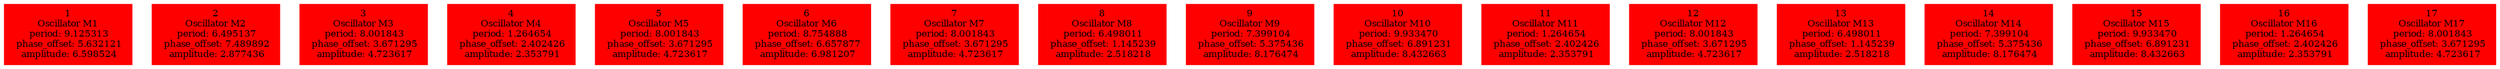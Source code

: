  digraph g{ forcelabels=true;
1 [label=<1<BR />Oscillator M1<BR /> period: 9.125313<BR /> phase_offset: 5.632121<BR /> amplitude: 6.598524>, shape=box,color=red,style=filled,fontsize=8];2 [label=<2<BR />Oscillator M2<BR /> period: 6.495137<BR /> phase_offset: 7.489892<BR /> amplitude: 2.877436>, shape=box,color=red,style=filled,fontsize=8];3 [label=<3<BR />Oscillator M3<BR /> period: 8.001843<BR /> phase_offset: 3.671295<BR /> amplitude: 4.723617>, shape=box,color=red,style=filled,fontsize=8];4 [label=<4<BR />Oscillator M4<BR /> period: 1.264654<BR /> phase_offset: 2.402426<BR /> amplitude: 2.353791>, shape=box,color=red,style=filled,fontsize=8];5 [label=<5<BR />Oscillator M5<BR /> period: 8.001843<BR /> phase_offset: 3.671295<BR /> amplitude: 4.723617>, shape=box,color=red,style=filled,fontsize=8];6 [label=<6<BR />Oscillator M6<BR /> period: 8.754888<BR /> phase_offset: 6.657877<BR /> amplitude: 6.981207>, shape=box,color=red,style=filled,fontsize=8];7 [label=<7<BR />Oscillator M7<BR /> period: 8.001843<BR /> phase_offset: 3.671295<BR /> amplitude: 4.723617>, shape=box,color=red,style=filled,fontsize=8];8 [label=<8<BR />Oscillator M8<BR /> period: 6.498011<BR /> phase_offset: 1.145239<BR /> amplitude: 2.518218>, shape=box,color=red,style=filled,fontsize=8];9 [label=<9<BR />Oscillator M9<BR /> period: 7.399104<BR /> phase_offset: 5.375436<BR /> amplitude: 8.176474>, shape=box,color=red,style=filled,fontsize=8];10 [label=<10<BR />Oscillator M10<BR /> period: 9.933470<BR /> phase_offset: 6.891231<BR /> amplitude: 8.432663>, shape=box,color=red,style=filled,fontsize=8];11 [label=<11<BR />Oscillator M11<BR /> period: 1.264654<BR /> phase_offset: 2.402426<BR /> amplitude: 2.353791>, shape=box,color=red,style=filled,fontsize=8];12 [label=<12<BR />Oscillator M12<BR /> period: 8.001843<BR /> phase_offset: 3.671295<BR /> amplitude: 4.723617>, shape=box,color=red,style=filled,fontsize=8];13 [label=<13<BR />Oscillator M13<BR /> period: 6.498011<BR /> phase_offset: 1.145239<BR /> amplitude: 2.518218>, shape=box,color=red,style=filled,fontsize=8];14 [label=<14<BR />Oscillator M14<BR /> period: 7.399104<BR /> phase_offset: 5.375436<BR /> amplitude: 8.176474>, shape=box,color=red,style=filled,fontsize=8];15 [label=<15<BR />Oscillator M15<BR /> period: 9.933470<BR /> phase_offset: 6.891231<BR /> amplitude: 8.432663>, shape=box,color=red,style=filled,fontsize=8];16 [label=<16<BR />Oscillator M16<BR /> period: 1.264654<BR /> phase_offset: 2.402426<BR /> amplitude: 2.353791>, shape=box,color=red,style=filled,fontsize=8];17 [label=<17<BR />Oscillator M17<BR /> period: 8.001843<BR /> phase_offset: 3.671295<BR /> amplitude: 4.723617>, shape=box,color=red,style=filled,fontsize=8]; }
